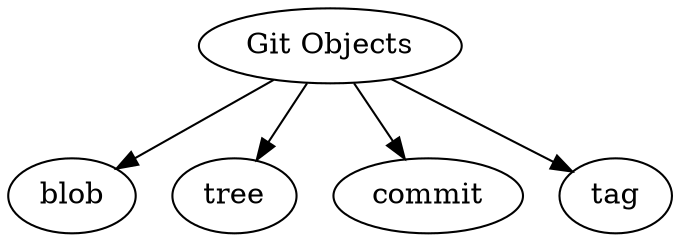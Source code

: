 digraph G {
    rankdir="TB"
    dpi=180

    "Git Objects" -> "blob"
    "Git Objects" -> "tree"
    "Git Objects" -> "commit"
    "Git Objects" -> "tag"
}
